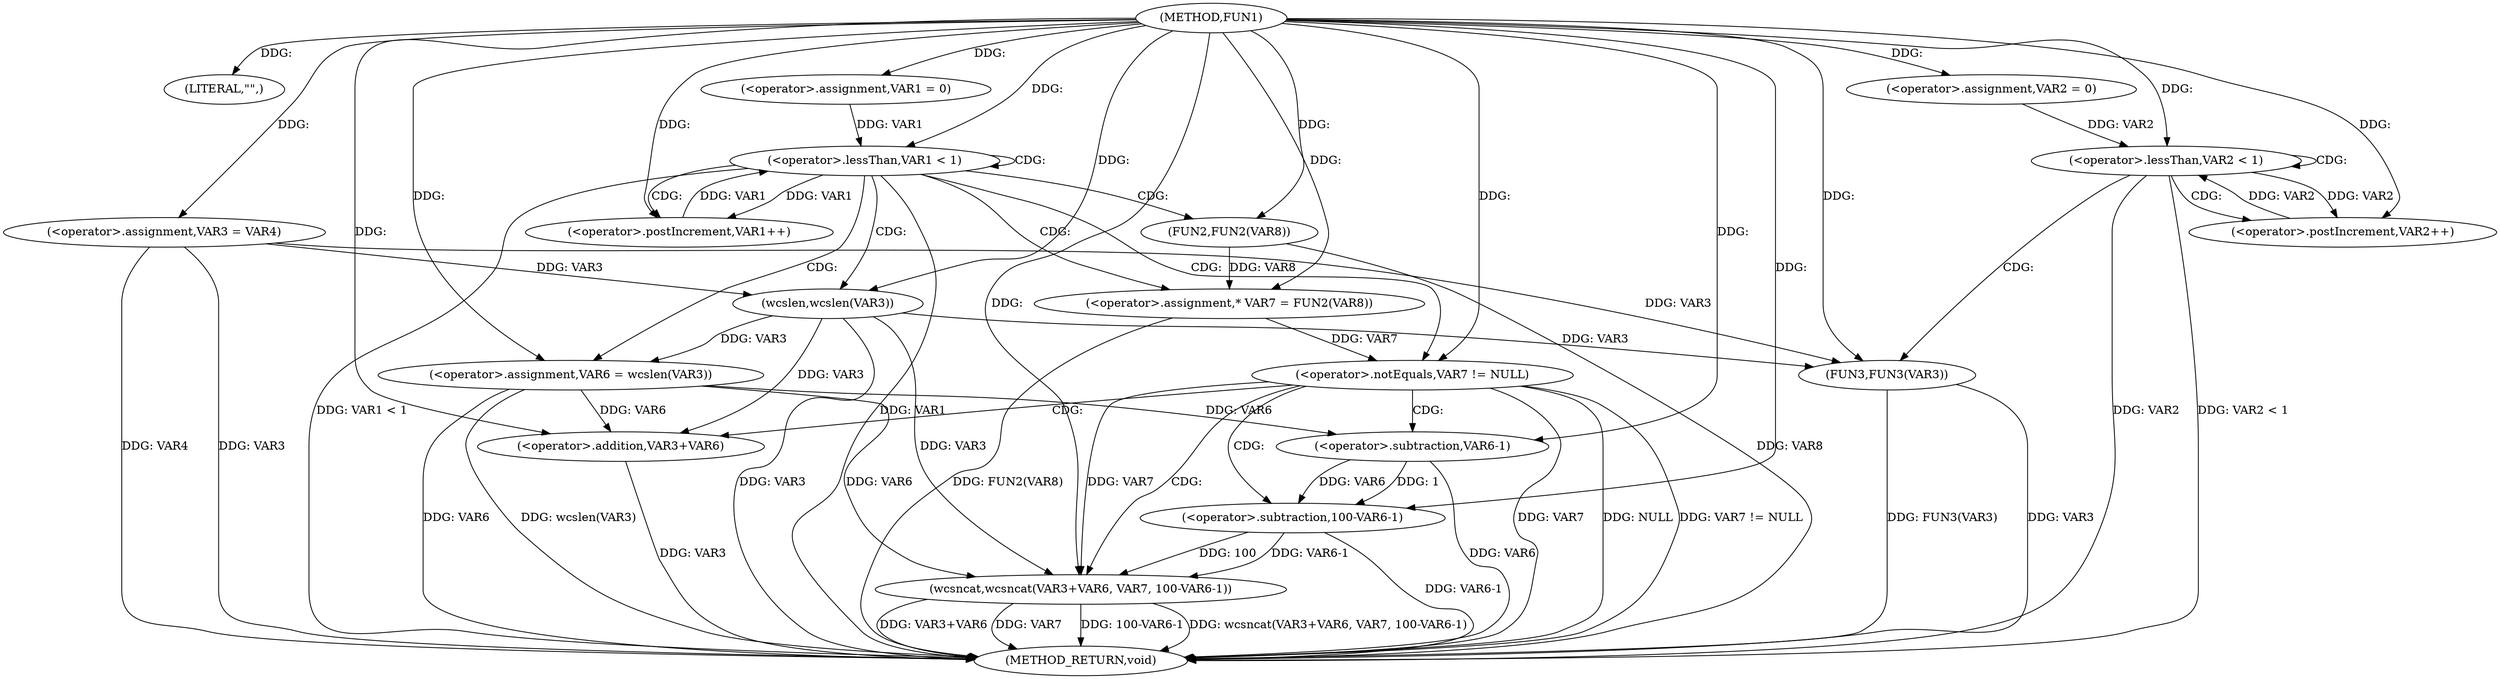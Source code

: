 digraph FUN1 {  
"1000100" [label = "(METHOD,FUN1)" ]
"1000157" [label = "(METHOD_RETURN,void)" ]
"1000105" [label = "(LITERAL,\"\",)" ]
"1000106" [label = "(<operator>.assignment,VAR3 = VAR4)" ]
"1000110" [label = "(<operator>.assignment,VAR1 = 0)" ]
"1000113" [label = "(<operator>.lessThan,VAR1 < 1)" ]
"1000116" [label = "(<operator>.postIncrement,VAR1++)" ]
"1000121" [label = "(<operator>.assignment,VAR6 = wcslen(VAR3))" ]
"1000123" [label = "(wcslen,wcslen(VAR3))" ]
"1000126" [label = "(<operator>.assignment,* VAR7 = FUN2(VAR8))" ]
"1000128" [label = "(FUN2,FUN2(VAR8))" ]
"1000131" [label = "(<operator>.notEquals,VAR7 != NULL)" ]
"1000135" [label = "(wcsncat,wcsncat(VAR3+VAR6, VAR7, 100-VAR6-1))" ]
"1000136" [label = "(<operator>.addition,VAR3+VAR6)" ]
"1000140" [label = "(<operator>.subtraction,100-VAR6-1)" ]
"1000142" [label = "(<operator>.subtraction,VAR6-1)" ]
"1000146" [label = "(<operator>.assignment,VAR2 = 0)" ]
"1000149" [label = "(<operator>.lessThan,VAR2 < 1)" ]
"1000152" [label = "(<operator>.postIncrement,VAR2++)" ]
"1000155" [label = "(FUN3,FUN3(VAR3))" ]
  "1000140" -> "1000157"  [ label = "DDG: VAR6-1"] 
  "1000106" -> "1000157"  [ label = "DDG: VAR4"] 
  "1000106" -> "1000157"  [ label = "DDG: VAR3"] 
  "1000113" -> "1000157"  [ label = "DDG: VAR1"] 
  "1000149" -> "1000157"  [ label = "DDG: VAR2 < 1"] 
  "1000131" -> "1000157"  [ label = "DDG: NULL"] 
  "1000149" -> "1000157"  [ label = "DDG: VAR2"] 
  "1000121" -> "1000157"  [ label = "DDG: wcslen(VAR3)"] 
  "1000131" -> "1000157"  [ label = "DDG: VAR7"] 
  "1000135" -> "1000157"  [ label = "DDG: VAR7"] 
  "1000135" -> "1000157"  [ label = "DDG: 100-VAR6-1"] 
  "1000128" -> "1000157"  [ label = "DDG: VAR8"] 
  "1000155" -> "1000157"  [ label = "DDG: FUN3(VAR3)"] 
  "1000135" -> "1000157"  [ label = "DDG: wcsncat(VAR3+VAR6, VAR7, 100-VAR6-1)"] 
  "1000113" -> "1000157"  [ label = "DDG: VAR1 < 1"] 
  "1000142" -> "1000157"  [ label = "DDG: VAR6"] 
  "1000135" -> "1000157"  [ label = "DDG: VAR3+VAR6"] 
  "1000121" -> "1000157"  [ label = "DDG: VAR6"] 
  "1000126" -> "1000157"  [ label = "DDG: FUN2(VAR8)"] 
  "1000155" -> "1000157"  [ label = "DDG: VAR3"] 
  "1000136" -> "1000157"  [ label = "DDG: VAR3"] 
  "1000131" -> "1000157"  [ label = "DDG: VAR7 != NULL"] 
  "1000123" -> "1000157"  [ label = "DDG: VAR3"] 
  "1000100" -> "1000105"  [ label = "DDG: "] 
  "1000100" -> "1000106"  [ label = "DDG: "] 
  "1000100" -> "1000110"  [ label = "DDG: "] 
  "1000116" -> "1000113"  [ label = "DDG: VAR1"] 
  "1000110" -> "1000113"  [ label = "DDG: VAR1"] 
  "1000100" -> "1000113"  [ label = "DDG: "] 
  "1000113" -> "1000116"  [ label = "DDG: VAR1"] 
  "1000100" -> "1000116"  [ label = "DDG: "] 
  "1000123" -> "1000121"  [ label = "DDG: VAR3"] 
  "1000100" -> "1000121"  [ label = "DDG: "] 
  "1000106" -> "1000123"  [ label = "DDG: VAR3"] 
  "1000100" -> "1000123"  [ label = "DDG: "] 
  "1000128" -> "1000126"  [ label = "DDG: VAR8"] 
  "1000100" -> "1000126"  [ label = "DDG: "] 
  "1000100" -> "1000128"  [ label = "DDG: "] 
  "1000126" -> "1000131"  [ label = "DDG: VAR7"] 
  "1000100" -> "1000131"  [ label = "DDG: "] 
  "1000123" -> "1000135"  [ label = "DDG: VAR3"] 
  "1000100" -> "1000135"  [ label = "DDG: "] 
  "1000121" -> "1000135"  [ label = "DDG: VAR6"] 
  "1000123" -> "1000136"  [ label = "DDG: VAR3"] 
  "1000100" -> "1000136"  [ label = "DDG: "] 
  "1000121" -> "1000136"  [ label = "DDG: VAR6"] 
  "1000131" -> "1000135"  [ label = "DDG: VAR7"] 
  "1000140" -> "1000135"  [ label = "DDG: 100"] 
  "1000140" -> "1000135"  [ label = "DDG: VAR6-1"] 
  "1000100" -> "1000140"  [ label = "DDG: "] 
  "1000142" -> "1000140"  [ label = "DDG: VAR6"] 
  "1000142" -> "1000140"  [ label = "DDG: 1"] 
  "1000100" -> "1000142"  [ label = "DDG: "] 
  "1000121" -> "1000142"  [ label = "DDG: VAR6"] 
  "1000100" -> "1000146"  [ label = "DDG: "] 
  "1000152" -> "1000149"  [ label = "DDG: VAR2"] 
  "1000146" -> "1000149"  [ label = "DDG: VAR2"] 
  "1000100" -> "1000149"  [ label = "DDG: "] 
  "1000149" -> "1000152"  [ label = "DDG: VAR2"] 
  "1000100" -> "1000152"  [ label = "DDG: "] 
  "1000106" -> "1000155"  [ label = "DDG: VAR3"] 
  "1000123" -> "1000155"  [ label = "DDG: VAR3"] 
  "1000100" -> "1000155"  [ label = "DDG: "] 
  "1000113" -> "1000121"  [ label = "CDG: "] 
  "1000113" -> "1000116"  [ label = "CDG: "] 
  "1000113" -> "1000131"  [ label = "CDG: "] 
  "1000113" -> "1000113"  [ label = "CDG: "] 
  "1000113" -> "1000126"  [ label = "CDG: "] 
  "1000113" -> "1000128"  [ label = "CDG: "] 
  "1000113" -> "1000123"  [ label = "CDG: "] 
  "1000131" -> "1000142"  [ label = "CDG: "] 
  "1000131" -> "1000135"  [ label = "CDG: "] 
  "1000131" -> "1000136"  [ label = "CDG: "] 
  "1000131" -> "1000140"  [ label = "CDG: "] 
  "1000149" -> "1000155"  [ label = "CDG: "] 
  "1000149" -> "1000152"  [ label = "CDG: "] 
  "1000149" -> "1000149"  [ label = "CDG: "] 
}
